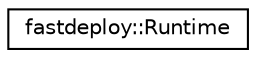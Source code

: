 digraph "Graphical Class Hierarchy"
{
  edge [fontname="Helvetica",fontsize="10",labelfontname="Helvetica",labelfontsize="10"];
  node [fontname="Helvetica",fontsize="10",shape=record];
  rankdir="LR";
  Node1 [label="fastdeploy::Runtime",height=0.2,width=0.4,color="black", fillcolor="white", style="filled",URL="$structfastdeploy_1_1Runtime.html",tooltip="Runtime object used to inference the loaded model on different devices. "];
}

